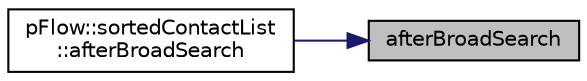 digraph "afterBroadSearch"
{
 // LATEX_PDF_SIZE
  edge [fontname="Helvetica",fontsize="10",labelfontname="Helvetica",labelfontsize="10"];
  node [fontname="Helvetica",fontsize="10",shape=record];
  rankdir="RL";
  Node1 [label="afterBroadSearch",height=0.2,width=0.4,color="black", fillcolor="grey75", style="filled", fontcolor="black",tooltip=" "];
  Node1 -> Node2 [dir="back",color="midnightblue",fontsize="10",style="solid",fontname="Helvetica"];
  Node2 [label="pFlow::sortedContactList\l::afterBroadSearch",height=0.2,width=0.4,color="black", fillcolor="white", style="filled",URL="$classpFlow_1_1sortedContactList.html#a6141d3224e90a32108452817d4e08ea8",tooltip=" "];
}
